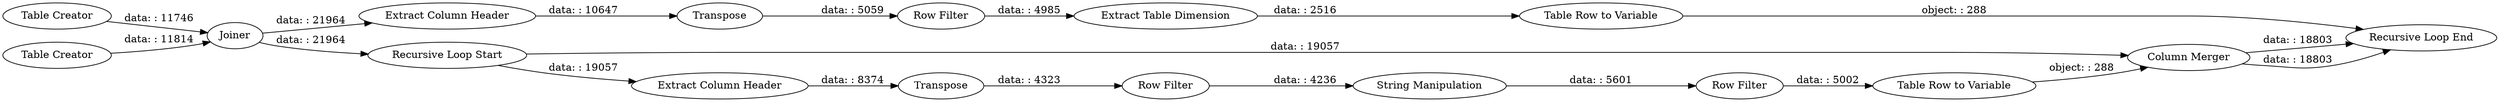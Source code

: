 digraph {
	"-4629826039057406839_200" [label=Transpose]
	"-4629826039057406839_188" [label="Extract Column Header"]
	"-4629826039057406839_196" [label="Column Merger"]
	"-4629826039057406839_205" [label="Extract Table Dimension"]
	"-4629826039057406839_198" [label="Recursive Loop Start"]
	"-4629826039057406839_177" [label=Joiner]
	"-4629826039057406839_189" [label="Row Filter"]
	"-4629826039057406839_201" [label="Row Filter"]
	"-4629826039057406839_199" [label="Extract Column Header"]
	"-4629826039057406839_197" [label="Recursive Loop End"]
	"-4629826039057406839_206" [label="Table Row to Variable"]
	"-4629826039057406839_203" [label="Row Filter"]
	"-4629826039057406839_202" [label="String Manipulation"]
	"-4629826039057406839_204" [label="Table Row to Variable"]
	"-4629826039057406839_208" [label="Table Creator"]
	"-4629826039057406839_209" [label="Table Creator"]
	"-4629826039057406839_190" [label=Transpose]
	"-4629826039057406839_198" -> "-4629826039057406839_196" [label="data: : 19057"]
	"-4629826039057406839_198" -> "-4629826039057406839_199" [label="data: : 19057"]
	"-4629826039057406839_196" -> "-4629826039057406839_197" [label="data: : 18803"]
	"-4629826039057406839_188" -> "-4629826039057406839_190" [label="data: : 10647"]
	"-4629826039057406839_189" -> "-4629826039057406839_205" [label="data: : 4985"]
	"-4629826039057406839_177" -> "-4629826039057406839_188" [label="data: : 21964"]
	"-4629826039057406839_201" -> "-4629826039057406839_202" [label="data: : 4236"]
	"-4629826039057406839_199" -> "-4629826039057406839_200" [label="data: : 8374"]
	"-4629826039057406839_205" -> "-4629826039057406839_206" [label="data: : 2516"]
	"-4629826039057406839_203" -> "-4629826039057406839_204" [label="data: : 5002"]
	"-4629826039057406839_196" -> "-4629826039057406839_197" [label="data: : 18803"]
	"-4629826039057406839_206" -> "-4629826039057406839_197" [label="object: : 288"]
	"-4629826039057406839_208" -> "-4629826039057406839_177" [label="data: : 11746"]
	"-4629826039057406839_202" -> "-4629826039057406839_203" [label="data: : 5601"]
	"-4629826039057406839_200" -> "-4629826039057406839_201" [label="data: : 4323"]
	"-4629826039057406839_190" -> "-4629826039057406839_189" [label="data: : 5059"]
	"-4629826039057406839_209" -> "-4629826039057406839_177" [label="data: : 11814"]
	"-4629826039057406839_177" -> "-4629826039057406839_198" [label="data: : 21964"]
	"-4629826039057406839_204" -> "-4629826039057406839_196" [label="object: : 288"]
	rankdir=LR
}
